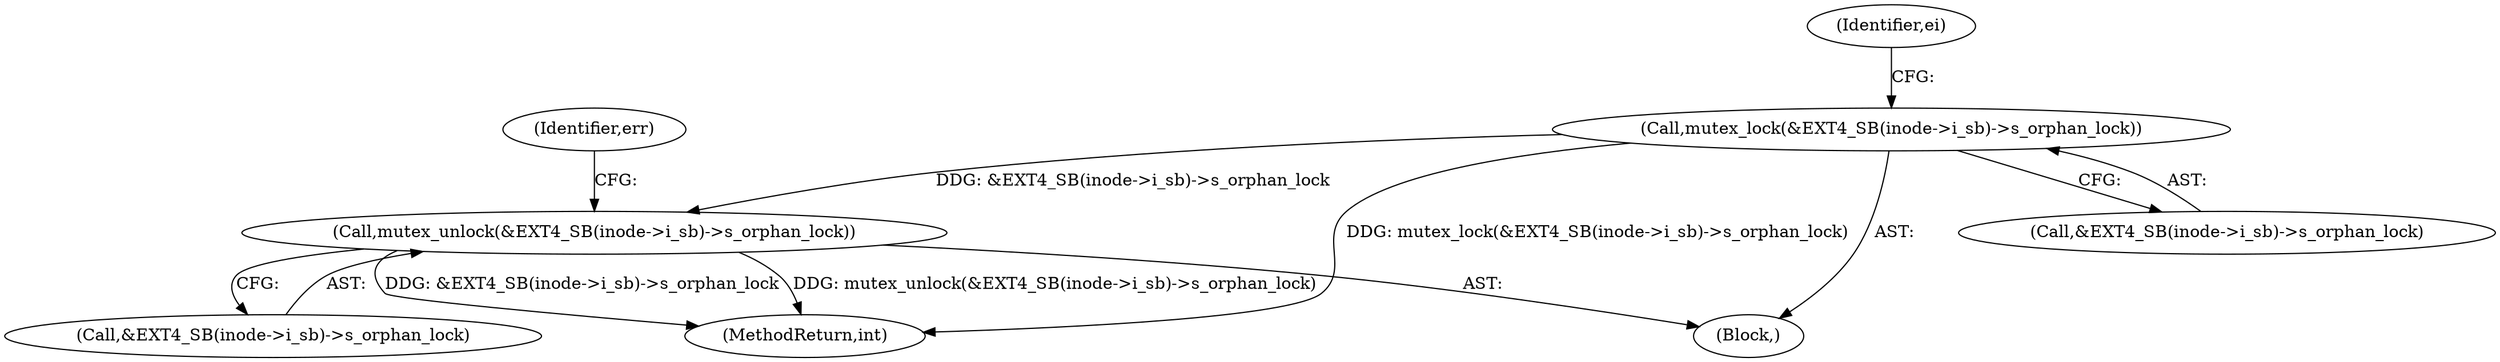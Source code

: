 digraph "0_linux_0e9a9a1ad619e7e987815d20262d36a2f95717ca@API" {
"1000138" [label="(Call,mutex_lock(&EXT4_SB(inode->i_sb)->s_orphan_lock))"];
"1000290" [label="(Call,mutex_unlock(&EXT4_SB(inode->i_sb)->s_orphan_lock))"];
"1000291" [label="(Call,&EXT4_SB(inode->i_sb)->s_orphan_lock)"];
"1000150" [label="(Identifier,ei)"];
"1000290" [label="(Call,mutex_unlock(&EXT4_SB(inode->i_sb)->s_orphan_lock))"];
"1000299" [label="(Identifier,err)"];
"1000306" [label="(MethodReturn,int)"];
"1000138" [label="(Call,mutex_lock(&EXT4_SB(inode->i_sb)->s_orphan_lock))"];
"1000139" [label="(Call,&EXT4_SB(inode->i_sb)->s_orphan_lock)"];
"1000104" [label="(Block,)"];
"1000138" -> "1000104"  [label="AST: "];
"1000138" -> "1000139"  [label="CFG: "];
"1000139" -> "1000138"  [label="AST: "];
"1000150" -> "1000138"  [label="CFG: "];
"1000138" -> "1000306"  [label="DDG: mutex_lock(&EXT4_SB(inode->i_sb)->s_orphan_lock)"];
"1000138" -> "1000290"  [label="DDG: &EXT4_SB(inode->i_sb)->s_orphan_lock"];
"1000290" -> "1000104"  [label="AST: "];
"1000290" -> "1000291"  [label="CFG: "];
"1000291" -> "1000290"  [label="AST: "];
"1000299" -> "1000290"  [label="CFG: "];
"1000290" -> "1000306"  [label="DDG: &EXT4_SB(inode->i_sb)->s_orphan_lock"];
"1000290" -> "1000306"  [label="DDG: mutex_unlock(&EXT4_SB(inode->i_sb)->s_orphan_lock)"];
}
